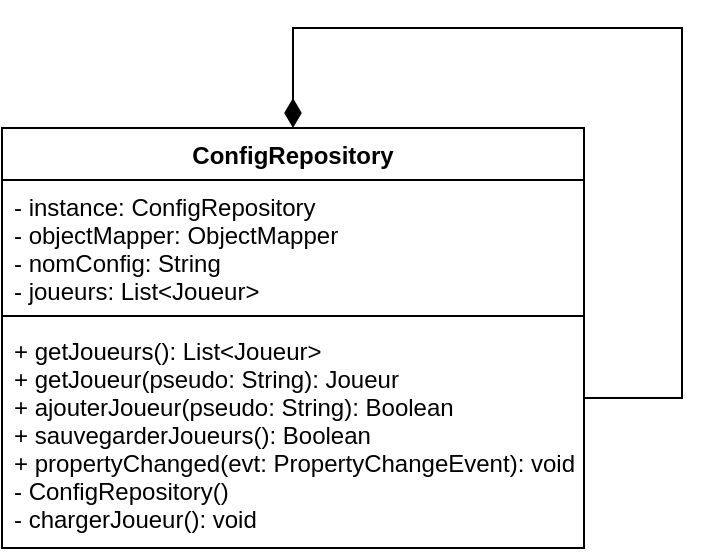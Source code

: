 <mxfile version="16.0.0" type="device"><diagram id="x8TJf03ZqR40KnhF2t39" name="Page-1"><mxGraphModel dx="1422" dy="780" grid="1" gridSize="10" guides="1" tooltips="1" connect="1" arrows="1" fold="1" page="1" pageScale="1" pageWidth="827" pageHeight="1169" math="0" shadow="0"><root><mxCell id="0"/><mxCell id="1" parent="0"/><mxCell id="3ADbpiUQbAhYNZ9KxbJy-6" style="edgeStyle=orthogonalEdgeStyle;rounded=0;orthogonalLoop=1;jettySize=auto;html=1;entryX=0.5;entryY=0;entryDx=0;entryDy=0;endArrow=diamondThin;endFill=1;endSize=12;" edge="1" parent="1" source="3ADbpiUQbAhYNZ9KxbJy-1" target="3ADbpiUQbAhYNZ9KxbJy-1"><mxGeometry relative="1" as="geometry"><mxPoint x="240" y="20" as="targetPoint"/><Array as="points"><mxPoint x="360" y="205"/><mxPoint x="360" y="20"/><mxPoint x="165" y="20"/></Array></mxGeometry></mxCell><mxCell id="3ADbpiUQbAhYNZ9KxbJy-1" value="ConfigRepository" style="swimlane;fontStyle=1;align=center;verticalAlign=top;childLayout=stackLayout;horizontal=1;startSize=26;horizontalStack=0;resizeParent=1;resizeParentMax=0;resizeLast=0;collapsible=1;marginBottom=0;" vertex="1" parent="1"><mxGeometry x="20" y="70" width="291" height="210" as="geometry"/></mxCell><mxCell id="3ADbpiUQbAhYNZ9KxbJy-2" value="- instance: ConfigRepository&#xA;- objectMapper: ObjectMapper&#xA;- nomConfig: String&#xA;- joueurs: List&lt;Joueur&gt;" style="text;strokeColor=none;fillColor=none;align=left;verticalAlign=top;spacingLeft=4;spacingRight=4;overflow=hidden;rotatable=0;points=[[0,0.5],[1,0.5]];portConstraint=eastwest;" vertex="1" parent="3ADbpiUQbAhYNZ9KxbJy-1"><mxGeometry y="26" width="291" height="64" as="geometry"/></mxCell><mxCell id="3ADbpiUQbAhYNZ9KxbJy-3" value="" style="line;strokeWidth=1;fillColor=none;align=left;verticalAlign=middle;spacingTop=-1;spacingLeft=3;spacingRight=3;rotatable=0;labelPosition=right;points=[];portConstraint=eastwest;" vertex="1" parent="3ADbpiUQbAhYNZ9KxbJy-1"><mxGeometry y="90" width="291" height="8" as="geometry"/></mxCell><mxCell id="3ADbpiUQbAhYNZ9KxbJy-4" value="+ getJoueurs(): List&lt;Joueur&gt;&#xA;+ getJoueur(pseudo: String): Joueur&#xA;+ ajouterJoueur(pseudo: String): Boolean&#xA;+ sauvegarderJoueurs(): Boolean&#xA;+ propertyChanged(evt: PropertyChangeEvent): void&#xA;- ConfigRepository()&#xA;- chargerJoueur(): void" style="text;strokeColor=none;fillColor=none;align=left;verticalAlign=top;spacingLeft=4;spacingRight=4;overflow=hidden;rotatable=0;points=[[0,0.5],[1,0.5]];portConstraint=eastwest;" vertex="1" parent="3ADbpiUQbAhYNZ9KxbJy-1"><mxGeometry y="98" width="291" height="112" as="geometry"/></mxCell></root></mxGraphModel></diagram></mxfile>